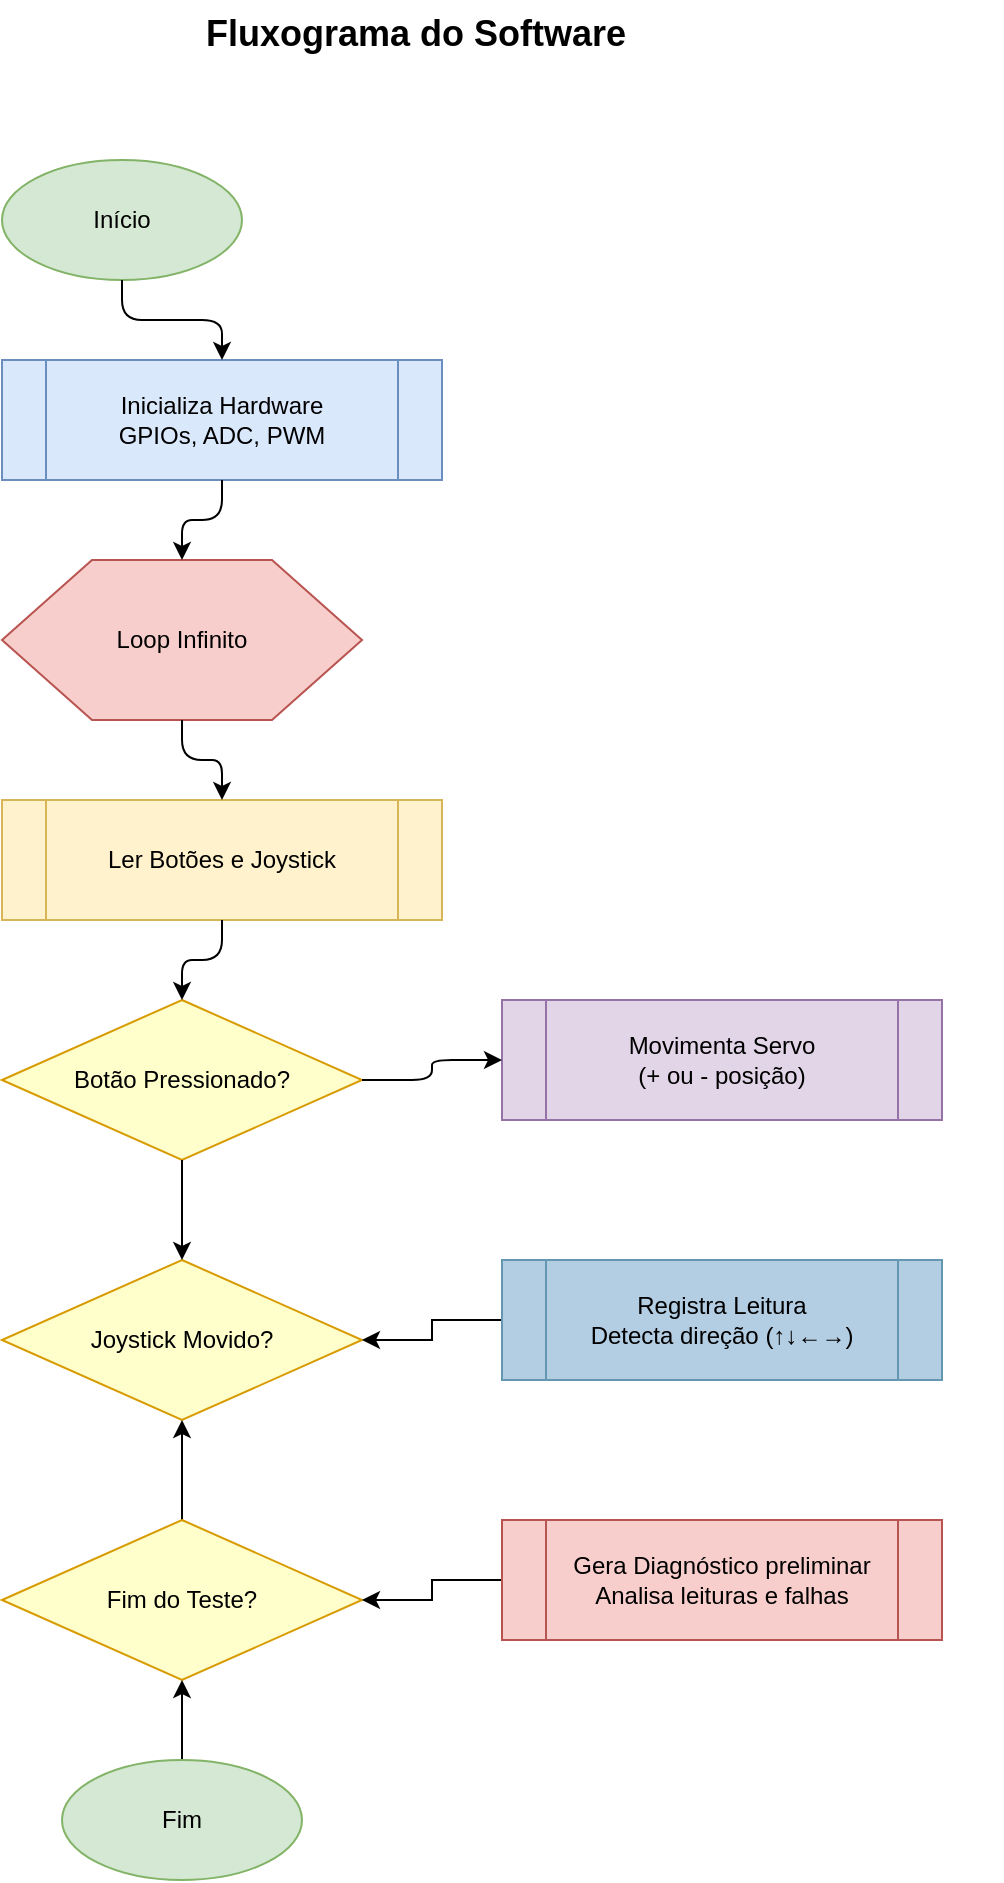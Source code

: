 <mxfile version="26.0.16">
  <diagram id="SoftwareFlowchart" name="Fluxograma do Software">
    <mxGraphModel dx="1231" dy="649" grid="1" gridSize="10" guides="1" tooltips="1" connect="1" arrows="1" fold="1" page="1" pageScale="1" pageWidth="1920" pageHeight="1080" math="0" shadow="0">
      <root>
        <mxCell id="0" />
        <mxCell id="1" parent="0" />
        <mxCell id="title" value="Fluxograma do Software" style="text;html=1;fontSize=18;fontStyle=1;" parent="1" vertex="1">
          <mxGeometry x="500" y="20" width="400" height="40" as="geometry" />
        </mxCell>
        <mxCell id="start" value="Início" style="ellipse;whiteSpace=wrap;html=1;fillColor=#d5e8d4;strokeColor=#82b366;" parent="1" vertex="1">
          <mxGeometry x="400" y="100" width="120" height="60" as="geometry" />
        </mxCell>
        <mxCell id="initHardware" value="Inicializa Hardware&#xa;GPIOs, ADC, PWM" style="shape=process;whiteSpace=wrap;html=1;fillColor=#dae8fc;strokeColor=#6c8ebf;" parent="1" vertex="1">
          <mxGeometry x="400" y="200" width="220" height="60" as="geometry" />
        </mxCell>
        <mxCell id="loop" value="Loop Infinito" style="shape=hexagon;whiteSpace=wrap;html=1;fillColor=#f8cecc;strokeColor=#b85450;" parent="1" vertex="1">
          <mxGeometry x="400" y="300" width="180" height="80" as="geometry" />
        </mxCell>
        <mxCell id="readControls" value="Ler Botões e Joystick" style="shape=process;whiteSpace=wrap;html=1;fillColor=#fff2cc;strokeColor=#d6b656;" parent="1" vertex="1">
          <mxGeometry x="400" y="420" width="220" height="60" as="geometry" />
        </mxCell>
        <mxCell id="buttonPressed" value="Botão Pressionado?" style="rhombus;whiteSpace=wrap;html=1;fillColor=#ffffcc;strokeColor=#d79b00;" parent="1" vertex="1">
          <mxGeometry x="400" y="520" width="180" height="80" as="geometry" />
        </mxCell>
        <mxCell id="moveServo" value="Movimenta Servo&#xa;(+ ou - posição)" style="shape=process;whiteSpace=wrap;html=1;fillColor=#e1d5e7;strokeColor=#9673a6;" parent="1" vertex="1">
          <mxGeometry x="650" y="520" width="220" height="60" as="geometry" />
        </mxCell>
        <mxCell id="joystickMoved" value="Joystick Movido?" style="rhombus;whiteSpace=wrap;html=1;fillColor=#ffffcc;strokeColor=#d79b00;" parent="1" vertex="1">
          <mxGeometry x="400" y="650" width="180" height="80" as="geometry" />
        </mxCell>
        <mxCell id="RS1H0COJZYoqd_jernxJ-1" value="" style="edgeStyle=orthogonalEdgeStyle;rounded=0;orthogonalLoop=1;jettySize=auto;html=1;" edge="1" parent="1" source="logReading" target="joystickMoved">
          <mxGeometry relative="1" as="geometry" />
        </mxCell>
        <mxCell id="logReading" value="Registra Leitura&#xa;Detecta direção (↑↓←→)" style="shape=process;whiteSpace=wrap;html=1;fillColor=#b3cde3;strokeColor=#6497b1;" parent="1" vertex="1">
          <mxGeometry x="650" y="650" width="220" height="60" as="geometry" />
        </mxCell>
        <mxCell id="RS1H0COJZYoqd_jernxJ-2" value="" style="edgeStyle=orthogonalEdgeStyle;rounded=0;orthogonalLoop=1;jettySize=auto;html=1;" edge="1" parent="1" source="endTest" target="joystickMoved">
          <mxGeometry relative="1" as="geometry" />
        </mxCell>
        <mxCell id="endTest" value="Fim do Teste?" style="rhombus;whiteSpace=wrap;html=1;fillColor=#ffffcc;strokeColor=#d79b00;" parent="1" vertex="1">
          <mxGeometry x="400" y="780" width="180" height="80" as="geometry" />
        </mxCell>
        <mxCell id="RS1H0COJZYoqd_jernxJ-3" value="" style="edgeStyle=orthogonalEdgeStyle;rounded=0;orthogonalLoop=1;jettySize=auto;html=1;" edge="1" parent="1" source="diagnostic" target="endTest">
          <mxGeometry relative="1" as="geometry" />
        </mxCell>
        <mxCell id="diagnostic" value="Gera Diagnóstico preliminar&lt;br&gt;Analisa leituras e falhas" style="shape=process;whiteSpace=wrap;html=1;fillColor=#f8cecc;strokeColor=#b85450;" parent="1" vertex="1">
          <mxGeometry x="650" y="780" width="220" height="60" as="geometry" />
        </mxCell>
        <mxCell id="RS1H0COJZYoqd_jernxJ-4" value="" style="edgeStyle=orthogonalEdgeStyle;rounded=0;orthogonalLoop=1;jettySize=auto;html=1;" edge="1" parent="1" source="end" target="endTest">
          <mxGeometry relative="1" as="geometry" />
        </mxCell>
        <mxCell id="end" value="Fim" style="ellipse;whiteSpace=wrap;html=1;fillColor=#d5e8d4;strokeColor=#82b366;" parent="1" vertex="1">
          <mxGeometry x="430" y="900" width="120" height="60" as="geometry" />
        </mxCell>
        <mxCell id="arrow1" style="edgeStyle=orthogonalEdgeStyle;rounded=1;" parent="1" source="start" target="initHardware" edge="1">
          <mxGeometry relative="1" as="geometry" />
        </mxCell>
        <mxCell id="arrow2" style="edgeStyle=orthogonalEdgeStyle;rounded=1;" parent="1" source="initHardware" target="loop" edge="1">
          <mxGeometry relative="1" as="geometry" />
        </mxCell>
        <mxCell id="arrow3" style="edgeStyle=orthogonalEdgeStyle;rounded=1;" parent="1" source="loop" target="readControls" edge="1">
          <mxGeometry relative="1" as="geometry" />
        </mxCell>
        <mxCell id="arrow4" style="edgeStyle=orthogonalEdgeStyle;rounded=1;" parent="1" source="readControls" target="buttonPressed" edge="1">
          <mxGeometry relative="1" as="geometry" />
        </mxCell>
        <mxCell id="arrow5" style="edgeStyle=orthogonalEdgeStyle;rounded=1;" parent="1" source="buttonPressed" target="moveServo" edge="1" terminalPoint="{x:1, y:0.5}">
          <mxGeometry relative="1" as="geometry" />
        </mxCell>
        <mxCell id="arrow6" style="edgeStyle=orthogonalEdgeStyle;rounded=1;" parent="1" source="buttonPressed" target="joystickMoved" edge="1">
          <mxGeometry relative="1" as="geometry" />
        </mxCell>
      </root>
    </mxGraphModel>
  </diagram>
</mxfile>
